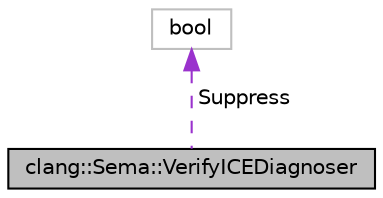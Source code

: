 digraph "clang::Sema::VerifyICEDiagnoser"
{
 // LATEX_PDF_SIZE
  bgcolor="transparent";
  edge [fontname="Helvetica",fontsize="10",labelfontname="Helvetica",labelfontsize="10"];
  node [fontname="Helvetica",fontsize="10",shape=record];
  Node1 [label="clang::Sema::VerifyICEDiagnoser",height=0.2,width=0.4,color="black", fillcolor="grey75", style="filled", fontcolor="black",tooltip="Abstract base class used for diagnosing integer constant expression violations."];
  Node2 -> Node1 [dir="back",color="darkorchid3",fontsize="10",style="dashed",label=" Suppress" ,fontname="Helvetica"];
  Node2 [label="bool",height=0.2,width=0.4,color="grey75",tooltip=" "];
}
